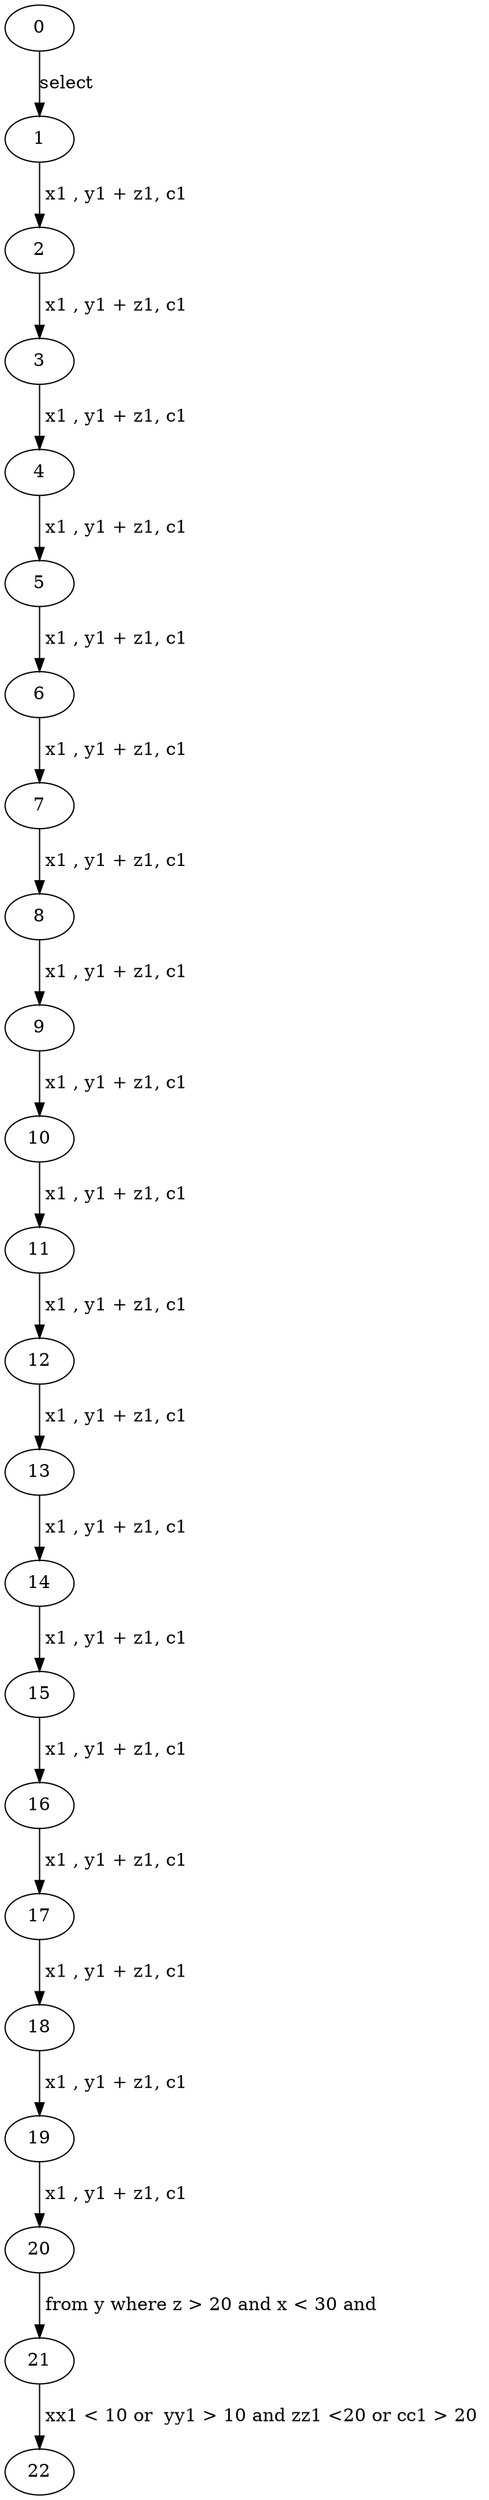 digraph g{0;
1;
2;
3;
4;
5;
6;
7;
8;
9;
10;
11;
12;
13;
14;
15;
16;
17;
18;
19;
20;
21;
22;
0 -> 1 [ label="select "];
1 -> 2 [ label=" x1 , y1 + z1, c1 "];
2 -> 3 [ label=" x1 , y1 + z1, c1 "];
3 -> 4 [ label=" x1 , y1 + z1, c1 "];
4 -> 5 [ label=" x1 , y1 + z1, c1 "];
5 -> 6 [ label=" x1 , y1 + z1, c1 "];
6 -> 7 [ label=" x1 , y1 + z1, c1 "];
7 -> 8 [ label=" x1 , y1 + z1, c1 "];
8 -> 9 [ label=" x1 , y1 + z1, c1 "];
9 -> 10 [ label=" x1 , y1 + z1, c1 "];
10 -> 11 [ label=" x1 , y1 + z1, c1 "];
11 -> 12 [ label=" x1 , y1 + z1, c1 "];
12 -> 13 [ label=" x1 , y1 + z1, c1 "];
13 -> 14 [ label=" x1 , y1 + z1, c1 "];
14 -> 15 [ label=" x1 , y1 + z1, c1 "];
15 -> 16 [ label=" x1 , y1 + z1, c1 "];
16 -> 17 [ label=" x1 , y1 + z1, c1 "];
17 -> 18 [ label=" x1 , y1 + z1, c1 "];
18 -> 19 [ label=" x1 , y1 + z1, c1 "];
19 -> 20 [ label=" x1 , y1 + z1, c1 "];
20 -> 21 [ label=" from y where z > 20 and x < 30 and"];
21 -> 22 [ label=" xx1 < 10 or  yy1 > 10 and zz1 <20 or cc1 > 20 "];
}
